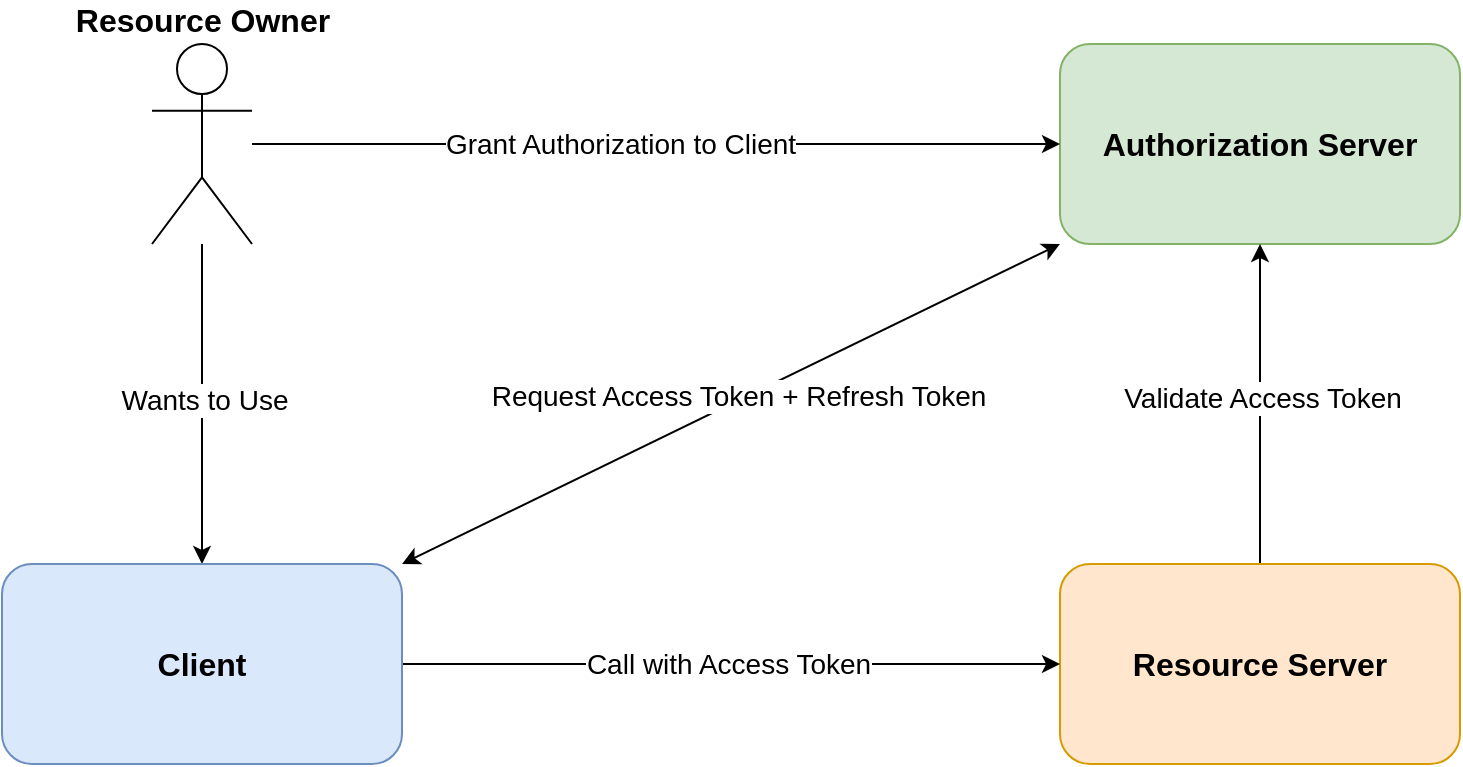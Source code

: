 <mxfile version="21.1.2" type="device">
  <diagram name="Page-1" id="FvLJSc5cekAWAvqjR6wY">
    <mxGraphModel dx="1114" dy="823" grid="1" gridSize="10" guides="1" tooltips="1" connect="1" arrows="1" fold="1" page="1" pageScale="1" pageWidth="1169" pageHeight="827" math="0" shadow="0">
      <root>
        <mxCell id="0" />
        <mxCell id="1" parent="0" />
        <mxCell id="obRNbhQuBIRgTvjJq404-11" style="edgeStyle=none;rounded=0;orthogonalLoop=1;jettySize=auto;html=1;exitX=0;exitY=1;exitDx=0;exitDy=0;entryX=1;entryY=0;entryDx=0;entryDy=0;startArrow=classic;startFill=1;" edge="1" parent="1" source="obRNbhQuBIRgTvjJq404-1" target="obRNbhQuBIRgTvjJq404-4">
          <mxGeometry relative="1" as="geometry" />
        </mxCell>
        <mxCell id="obRNbhQuBIRgTvjJq404-12" value="&lt;font style=&quot;font-size: 14px;&quot;&gt;Request Access Token + Refresh Token&lt;/font&gt;" style="edgeLabel;html=1;align=center;verticalAlign=middle;resizable=0;points=[];" vertex="1" connectable="0" parent="obRNbhQuBIRgTvjJq404-11">
          <mxGeometry x="-0.026" y="-2" relative="1" as="geometry">
            <mxPoint as="offset" />
          </mxGeometry>
        </mxCell>
        <mxCell id="obRNbhQuBIRgTvjJq404-1" value="&lt;font style=&quot;font-size: 16px;&quot;&gt;&lt;b&gt;Authorization Server&lt;/b&gt;&lt;/font&gt;" style="rounded=1;whiteSpace=wrap;html=1;fillColor=#d5e8d4;strokeColor=#82b366;" vertex="1" parent="1">
          <mxGeometry x="610" y="120" width="200" height="100" as="geometry" />
        </mxCell>
        <mxCell id="obRNbhQuBIRgTvjJq404-5" style="edgeStyle=orthogonalEdgeStyle;rounded=0;orthogonalLoop=1;jettySize=auto;html=1;entryX=0.5;entryY=0;entryDx=0;entryDy=0;" edge="1" parent="1" source="obRNbhQuBIRgTvjJq404-2" target="obRNbhQuBIRgTvjJq404-4">
          <mxGeometry relative="1" as="geometry" />
        </mxCell>
        <mxCell id="obRNbhQuBIRgTvjJq404-15" value="&lt;font style=&quot;font-size: 14px;&quot;&gt;Wants to Use&lt;/font&gt;" style="edgeLabel;html=1;align=center;verticalAlign=middle;resizable=0;points=[];" vertex="1" connectable="0" parent="obRNbhQuBIRgTvjJq404-5">
          <mxGeometry x="-0.025" y="1" relative="1" as="geometry">
            <mxPoint as="offset" />
          </mxGeometry>
        </mxCell>
        <mxCell id="obRNbhQuBIRgTvjJq404-6" style="edgeStyle=orthogonalEdgeStyle;rounded=0;orthogonalLoop=1;jettySize=auto;html=1;entryX=0;entryY=0.5;entryDx=0;entryDy=0;" edge="1" parent="1" source="obRNbhQuBIRgTvjJq404-2" target="obRNbhQuBIRgTvjJq404-1">
          <mxGeometry relative="1" as="geometry" />
        </mxCell>
        <mxCell id="obRNbhQuBIRgTvjJq404-16" value="&lt;font style=&quot;font-size: 14px;&quot;&gt;Grant Authorization to Client&lt;/font&gt;" style="edgeLabel;html=1;align=center;verticalAlign=middle;resizable=0;points=[];" vertex="1" connectable="0" parent="obRNbhQuBIRgTvjJq404-6">
          <mxGeometry x="-0.274" relative="1" as="geometry">
            <mxPoint x="37" as="offset" />
          </mxGeometry>
        </mxCell>
        <mxCell id="obRNbhQuBIRgTvjJq404-2" value="&lt;font style=&quot;font-size: 16px;&quot;&gt;&lt;b&gt;Resource Owner&lt;/b&gt;&lt;/font&gt;" style="shape=umlActor;verticalLabelPosition=top;verticalAlign=bottom;html=1;outlineConnect=0;labelPosition=center;align=center;" vertex="1" parent="1">
          <mxGeometry x="156" y="120" width="50" height="100" as="geometry" />
        </mxCell>
        <mxCell id="obRNbhQuBIRgTvjJq404-8" style="edgeStyle=orthogonalEdgeStyle;rounded=0;orthogonalLoop=1;jettySize=auto;html=1;entryX=0.5;entryY=1;entryDx=0;entryDy=0;" edge="1" parent="1" source="obRNbhQuBIRgTvjJq404-3" target="obRNbhQuBIRgTvjJq404-1">
          <mxGeometry relative="1" as="geometry" />
        </mxCell>
        <mxCell id="obRNbhQuBIRgTvjJq404-14" value="&lt;font style=&quot;font-size: 14px;&quot;&gt;Validate Access Token&lt;/font&gt;" style="edgeLabel;html=1;align=center;verticalAlign=middle;resizable=0;points=[];" vertex="1" connectable="0" parent="obRNbhQuBIRgTvjJq404-8">
          <mxGeometry x="0.037" y="-1" relative="1" as="geometry">
            <mxPoint as="offset" />
          </mxGeometry>
        </mxCell>
        <mxCell id="obRNbhQuBIRgTvjJq404-3" value="&lt;font style=&quot;font-size: 16px;&quot;&gt;&lt;b&gt;Resource Server&lt;/b&gt;&lt;/font&gt;" style="rounded=1;whiteSpace=wrap;html=1;fillColor=#ffe6cc;strokeColor=#d79b00;" vertex="1" parent="1">
          <mxGeometry x="610" y="380" width="200" height="100" as="geometry" />
        </mxCell>
        <mxCell id="obRNbhQuBIRgTvjJq404-7" style="edgeStyle=orthogonalEdgeStyle;rounded=0;orthogonalLoop=1;jettySize=auto;html=1;entryX=0;entryY=0.5;entryDx=0;entryDy=0;" edge="1" parent="1" source="obRNbhQuBIRgTvjJq404-4" target="obRNbhQuBIRgTvjJq404-3">
          <mxGeometry relative="1" as="geometry" />
        </mxCell>
        <mxCell id="obRNbhQuBIRgTvjJq404-13" value="&lt;font style=&quot;font-size: 14px;&quot;&gt;Call with Access Token&lt;/font&gt;" style="edgeLabel;html=1;align=center;verticalAlign=middle;resizable=0;points=[];" vertex="1" connectable="0" parent="obRNbhQuBIRgTvjJq404-7">
          <mxGeometry x="-0.16" relative="1" as="geometry">
            <mxPoint x="25" as="offset" />
          </mxGeometry>
        </mxCell>
        <mxCell id="obRNbhQuBIRgTvjJq404-4" value="&lt;font style=&quot;font-size: 16px;&quot;&gt;&lt;b&gt;Client&lt;/b&gt;&lt;/font&gt;" style="rounded=1;whiteSpace=wrap;html=1;fillColor=#dae8fc;strokeColor=#6c8ebf;" vertex="1" parent="1">
          <mxGeometry x="81" y="380" width="200" height="100" as="geometry" />
        </mxCell>
      </root>
    </mxGraphModel>
  </diagram>
</mxfile>
